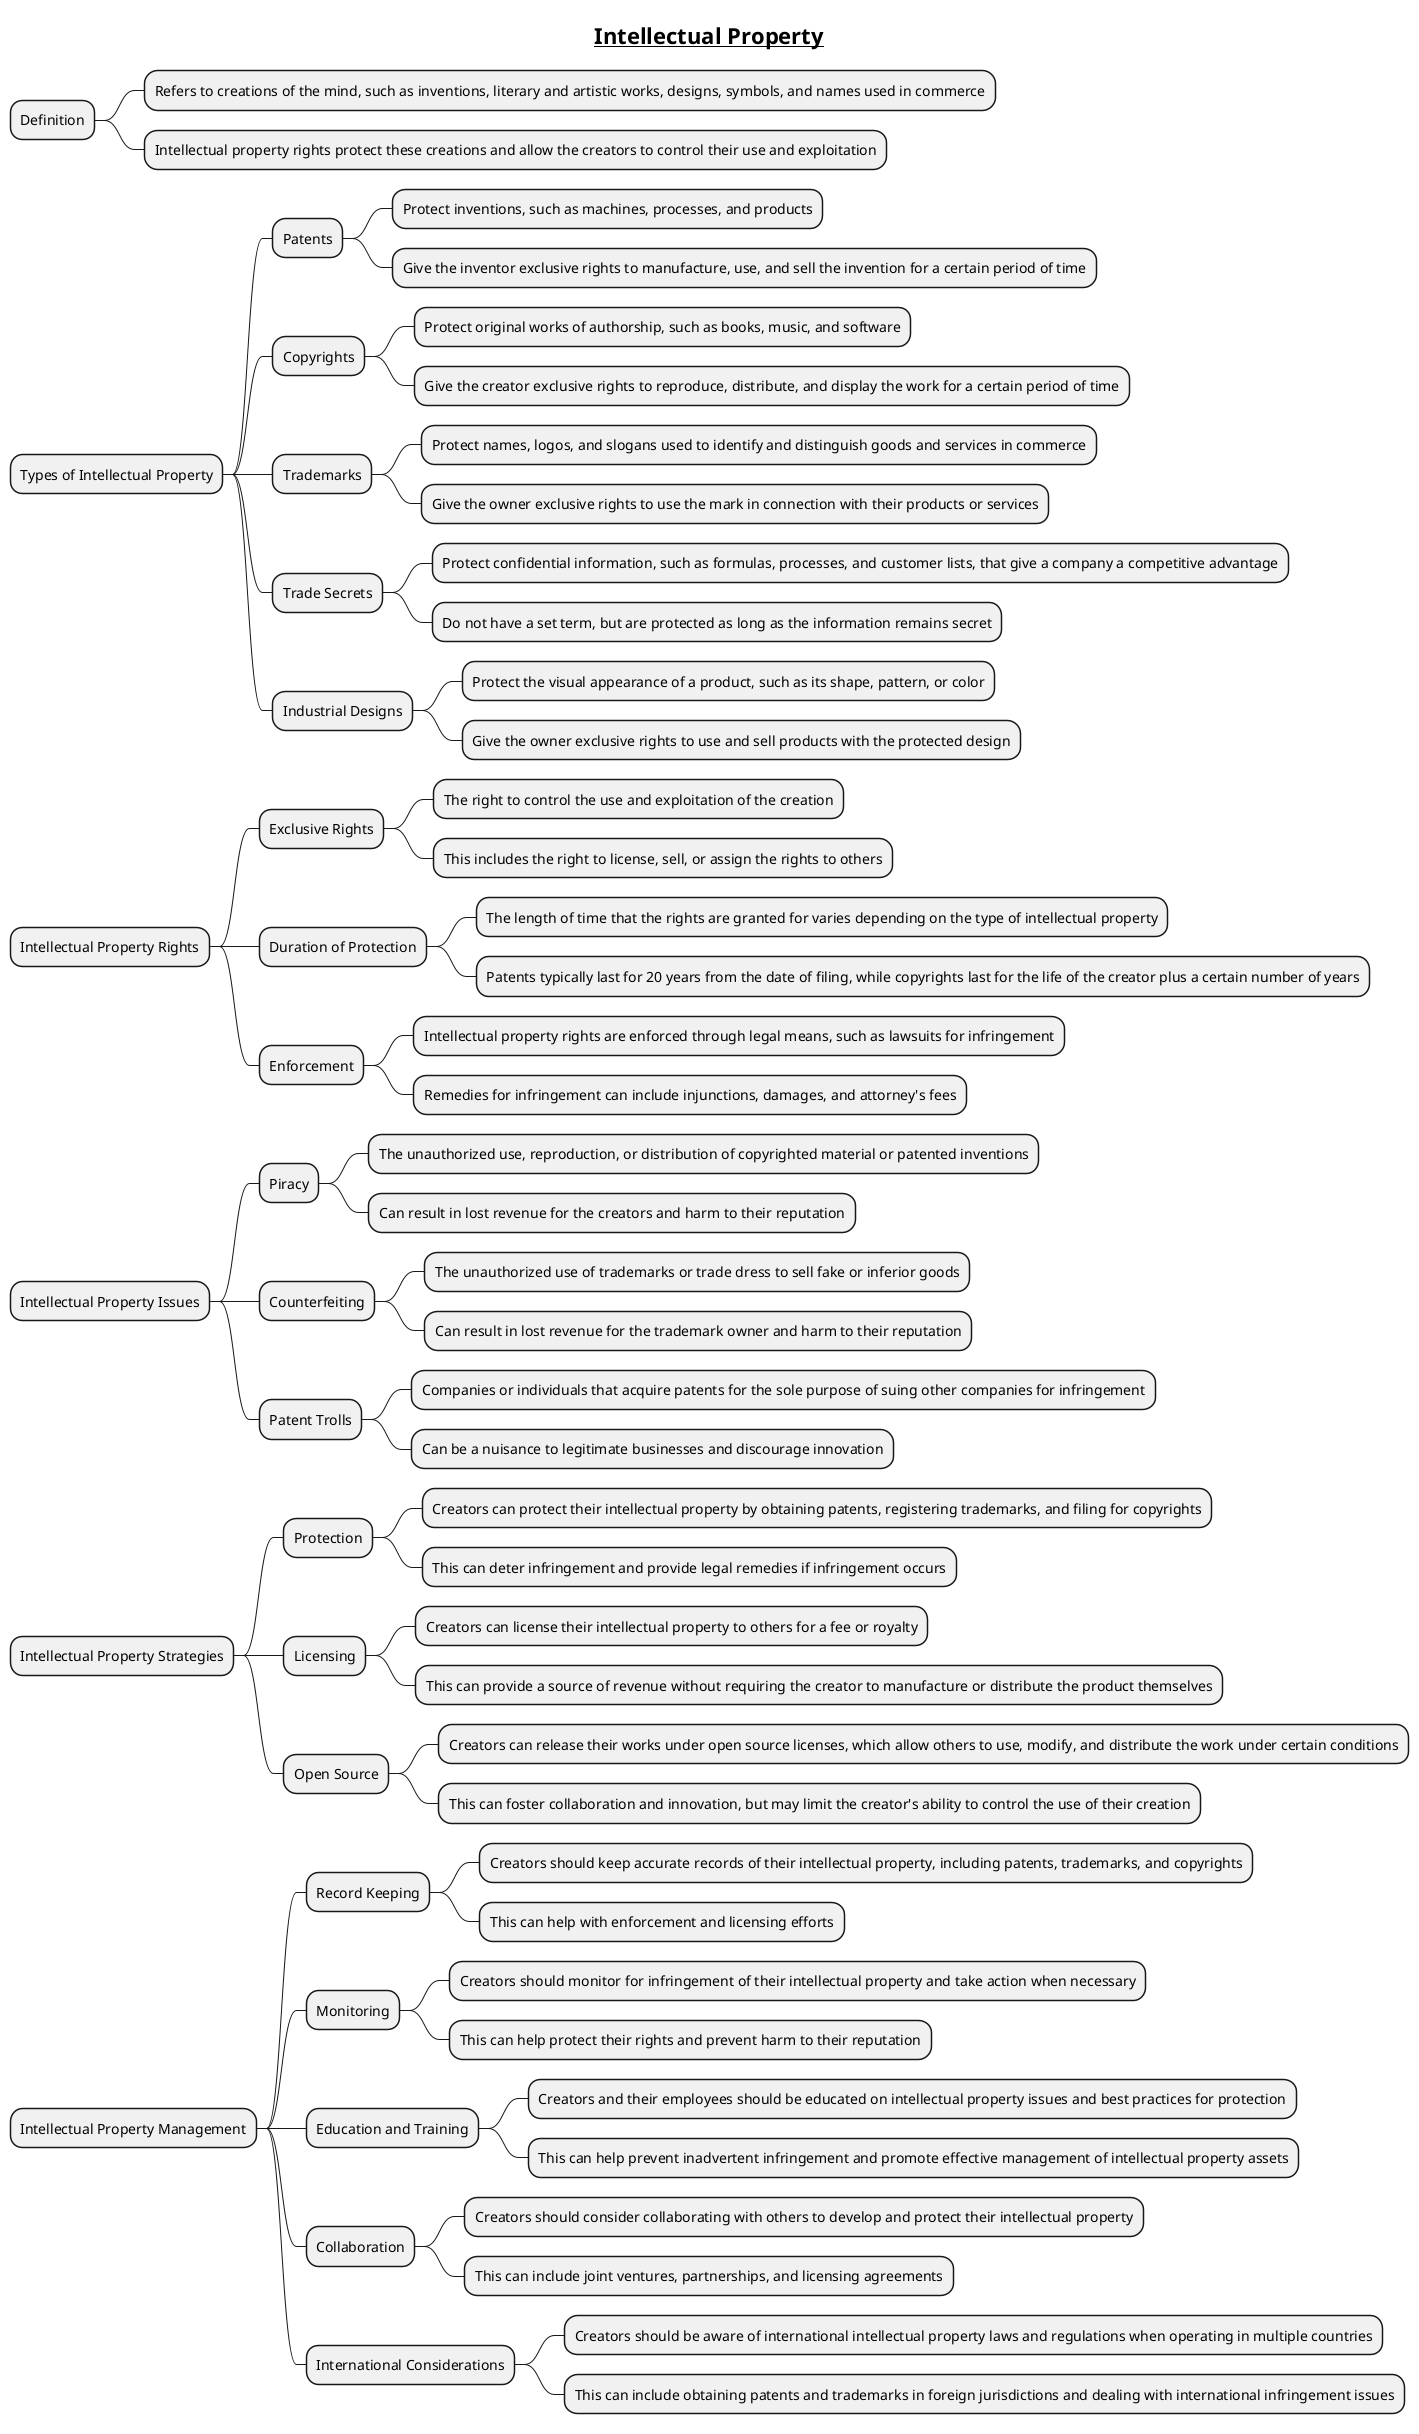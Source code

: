 @startmindmap
title =__Intellectual Property__

* Definition
** Refers to creations of the mind, such as inventions, literary and artistic works, designs, symbols, and names used in commerce
** Intellectual property rights protect these creations and allow the creators to control their use and exploitation

* Types of Intellectual Property
** Patents
*** Protect inventions, such as machines, processes, and products
*** Give the inventor exclusive rights to manufacture, use, and sell the invention for a certain period of time
** Copyrights
*** Protect original works of authorship, such as books, music, and software
*** Give the creator exclusive rights to reproduce, distribute, and display the work for a certain period of time
** Trademarks
*** Protect names, logos, and slogans used to identify and distinguish goods and services in commerce
*** Give the owner exclusive rights to use the mark in connection with their products or services
** Trade Secrets
*** Protect confidential information, such as formulas, processes, and customer lists, that give a company a competitive advantage
*** Do not have a set term, but are protected as long as the information remains secret
** Industrial Designs
*** Protect the visual appearance of a product, such as its shape, pattern, or color
*** Give the owner exclusive rights to use and sell products with the protected design

* Intellectual Property Rights
** Exclusive Rights
*** The right to control the use and exploitation of the creation
*** This includes the right to license, sell, or assign the rights to others
** Duration of Protection
*** The length of time that the rights are granted for varies depending on the type of intellectual property
*** Patents typically last for 20 years from the date of filing, while copyrights last for the life of the creator plus a certain number of years
** Enforcement
*** Intellectual property rights are enforced through legal means, such as lawsuits for infringement
*** Remedies for infringement can include injunctions, damages, and attorney's fees

* Intellectual Property Issues
** Piracy
*** The unauthorized use, reproduction, or distribution of copyrighted material or patented inventions
*** Can result in lost revenue for the creators and harm to their reputation
** Counterfeiting
*** The unauthorized use of trademarks or trade dress to sell fake or inferior goods
*** Can result in lost revenue for the trademark owner and harm to their reputation
** Patent Trolls
*** Companies or individuals that acquire patents for the sole purpose of suing other companies for infringement
*** Can be a nuisance to legitimate businesses and discourage innovation

* Intellectual Property Strategies
** Protection
*** Creators can protect their intellectual property by obtaining patents, registering trademarks, and filing for copyrights
*** This can deter infringement and provide legal remedies if infringement occurs
** Licensing
*** Creators can license their intellectual property to others for a fee or royalty
*** This can provide a source of revenue without requiring the creator to manufacture or distribute the product themselves
** Open Source
*** Creators can release their works under open source licenses, which allow others to use, modify, and distribute the work under certain conditions
*** This can foster collaboration and innovation, but may limit the creator's ability to control the use of their creation

* Intellectual Property Management
** Record Keeping
*** Creators should keep accurate records of their intellectual property, including patents, trademarks, and copyrights
*** This can help with enforcement and licensing efforts
** Monitoring
*** Creators should monitor for infringement of their intellectual property and take action when necessary
*** This can help protect their rights and prevent harm to their reputation
** Education and Training
*** Creators and their employees should be educated on intellectual property issues and best practices for protection
*** This can help prevent inadvertent infringement and promote effective management of intellectual property assets
** Collaboration
*** Creators should consider collaborating with others to develop and protect their intellectual property
*** This can include joint ventures, partnerships, and licensing agreements
** International Considerations
*** Creators should be aware of international intellectual property laws and regulations when operating in multiple countries
*** This can include obtaining patents and trademarks in foreign jurisdictions and dealing with international infringement issues

@endmindmap
